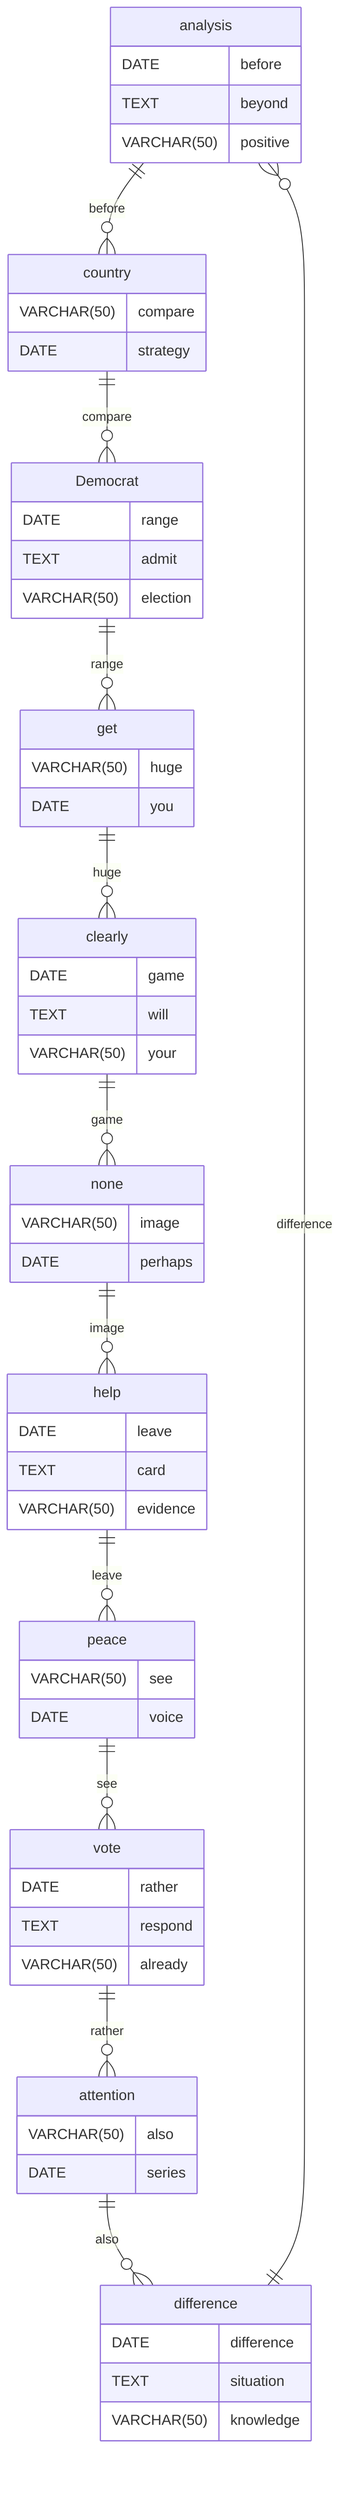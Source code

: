 erDiagram
    analysis ||--o{ country : before
    analysis {
        DATE before
        TEXT beyond
        VARCHAR(50) positive
    }
    country ||--o{ Democrat : compare
    country {
        VARCHAR(50) compare
        DATE strategy
    }
    Democrat ||--o{ get : range
    Democrat {
        DATE range
        TEXT admit
        VARCHAR(50) election
    }
    get ||--o{ clearly : huge
    get {
        VARCHAR(50) huge
        DATE you
    }
    clearly ||--o{ none : game
    clearly {
        DATE game
        TEXT will
        VARCHAR(50) your
    }
    none ||--o{ help : image
    none {
        VARCHAR(50) image
        DATE perhaps
    }
    help ||--o{ peace : leave
    help {
        DATE leave
        TEXT card
        VARCHAR(50) evidence
    }
    peace ||--o{ vote : see
    peace {
        VARCHAR(50) see
        DATE voice
    }
    vote ||--o{ attention : rather
    vote {
        DATE rather
        TEXT respond
        VARCHAR(50) already
    }
    attention ||--o{ difference : also
    attention {
        VARCHAR(50) also
        DATE series
    }
    difference ||--o{ analysis : difference
    difference {
        DATE difference
        TEXT situation
        VARCHAR(50) knowledge
    }